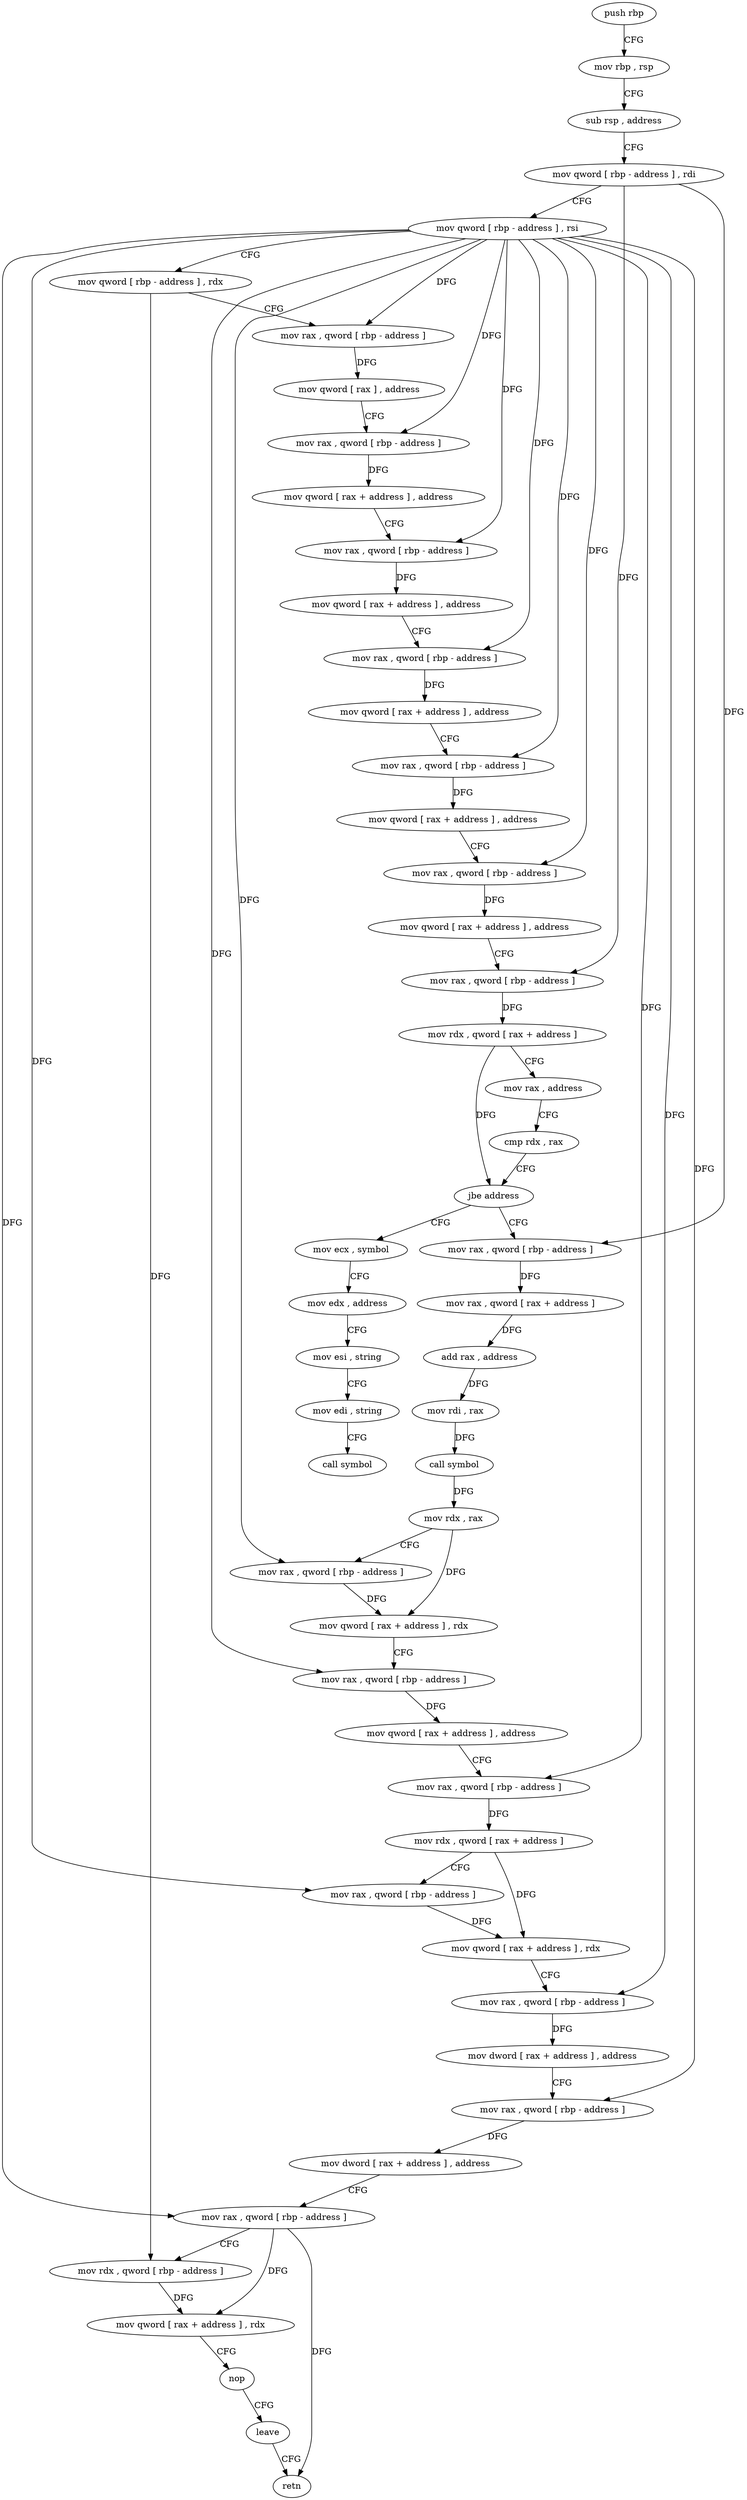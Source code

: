 digraph "func" {
"4278531" [label = "push rbp" ]
"4278532" [label = "mov rbp , rsp" ]
"4278535" [label = "sub rsp , address" ]
"4278539" [label = "mov qword [ rbp - address ] , rdi" ]
"4278543" [label = "mov qword [ rbp - address ] , rsi" ]
"4278547" [label = "mov qword [ rbp - address ] , rdx" ]
"4278551" [label = "mov rax , qword [ rbp - address ]" ]
"4278555" [label = "mov qword [ rax ] , address" ]
"4278562" [label = "mov rax , qword [ rbp - address ]" ]
"4278566" [label = "mov qword [ rax + address ] , address" ]
"4278574" [label = "mov rax , qword [ rbp - address ]" ]
"4278578" [label = "mov qword [ rax + address ] , address" ]
"4278586" [label = "mov rax , qword [ rbp - address ]" ]
"4278590" [label = "mov qword [ rax + address ] , address" ]
"4278598" [label = "mov rax , qword [ rbp - address ]" ]
"4278602" [label = "mov qword [ rax + address ] , address" ]
"4278610" [label = "mov rax , qword [ rbp - address ]" ]
"4278614" [label = "mov qword [ rax + address ] , address" ]
"4278622" [label = "mov rax , qword [ rbp - address ]" ]
"4278626" [label = "mov rdx , qword [ rax + address ]" ]
"4278630" [label = "mov rax , address" ]
"4278640" [label = "cmp rdx , rax" ]
"4278643" [label = "jbe address" ]
"4278670" [label = "mov rax , qword [ rbp - address ]" ]
"4278645" [label = "mov ecx , symbol" ]
"4278674" [label = "mov rax , qword [ rax + address ]" ]
"4278678" [label = "add rax , address" ]
"4278682" [label = "mov rdi , rax" ]
"4278685" [label = "call symbol" ]
"4278690" [label = "mov rdx , rax" ]
"4278693" [label = "mov rax , qword [ rbp - address ]" ]
"4278697" [label = "mov qword [ rax + address ] , rdx" ]
"4278701" [label = "mov rax , qword [ rbp - address ]" ]
"4278705" [label = "mov qword [ rax + address ] , address" ]
"4278713" [label = "mov rax , qword [ rbp - address ]" ]
"4278717" [label = "mov rdx , qword [ rax + address ]" ]
"4278721" [label = "mov rax , qword [ rbp - address ]" ]
"4278725" [label = "mov qword [ rax + address ] , rdx" ]
"4278729" [label = "mov rax , qword [ rbp - address ]" ]
"4278733" [label = "mov dword [ rax + address ] , address" ]
"4278740" [label = "mov rax , qword [ rbp - address ]" ]
"4278744" [label = "mov dword [ rax + address ] , address" ]
"4278751" [label = "mov rax , qword [ rbp - address ]" ]
"4278755" [label = "mov rdx , qword [ rbp - address ]" ]
"4278759" [label = "mov qword [ rax + address ] , rdx" ]
"4278763" [label = "nop" ]
"4278764" [label = "leave" ]
"4278765" [label = "retn" ]
"4278650" [label = "mov edx , address" ]
"4278655" [label = "mov esi , string" ]
"4278660" [label = "mov edi , string" ]
"4278665" [label = "call symbol" ]
"4278531" -> "4278532" [ label = "CFG" ]
"4278532" -> "4278535" [ label = "CFG" ]
"4278535" -> "4278539" [ label = "CFG" ]
"4278539" -> "4278543" [ label = "CFG" ]
"4278539" -> "4278622" [ label = "DFG" ]
"4278539" -> "4278670" [ label = "DFG" ]
"4278543" -> "4278547" [ label = "CFG" ]
"4278543" -> "4278551" [ label = "DFG" ]
"4278543" -> "4278562" [ label = "DFG" ]
"4278543" -> "4278574" [ label = "DFG" ]
"4278543" -> "4278586" [ label = "DFG" ]
"4278543" -> "4278598" [ label = "DFG" ]
"4278543" -> "4278610" [ label = "DFG" ]
"4278543" -> "4278693" [ label = "DFG" ]
"4278543" -> "4278701" [ label = "DFG" ]
"4278543" -> "4278713" [ label = "DFG" ]
"4278543" -> "4278721" [ label = "DFG" ]
"4278543" -> "4278729" [ label = "DFG" ]
"4278543" -> "4278740" [ label = "DFG" ]
"4278543" -> "4278751" [ label = "DFG" ]
"4278547" -> "4278551" [ label = "CFG" ]
"4278547" -> "4278755" [ label = "DFG" ]
"4278551" -> "4278555" [ label = "DFG" ]
"4278555" -> "4278562" [ label = "CFG" ]
"4278562" -> "4278566" [ label = "DFG" ]
"4278566" -> "4278574" [ label = "CFG" ]
"4278574" -> "4278578" [ label = "DFG" ]
"4278578" -> "4278586" [ label = "CFG" ]
"4278586" -> "4278590" [ label = "DFG" ]
"4278590" -> "4278598" [ label = "CFG" ]
"4278598" -> "4278602" [ label = "DFG" ]
"4278602" -> "4278610" [ label = "CFG" ]
"4278610" -> "4278614" [ label = "DFG" ]
"4278614" -> "4278622" [ label = "CFG" ]
"4278622" -> "4278626" [ label = "DFG" ]
"4278626" -> "4278630" [ label = "CFG" ]
"4278626" -> "4278643" [ label = "DFG" ]
"4278630" -> "4278640" [ label = "CFG" ]
"4278640" -> "4278643" [ label = "CFG" ]
"4278643" -> "4278670" [ label = "CFG" ]
"4278643" -> "4278645" [ label = "CFG" ]
"4278670" -> "4278674" [ label = "DFG" ]
"4278645" -> "4278650" [ label = "CFG" ]
"4278674" -> "4278678" [ label = "DFG" ]
"4278678" -> "4278682" [ label = "DFG" ]
"4278682" -> "4278685" [ label = "DFG" ]
"4278685" -> "4278690" [ label = "DFG" ]
"4278690" -> "4278693" [ label = "CFG" ]
"4278690" -> "4278697" [ label = "DFG" ]
"4278693" -> "4278697" [ label = "DFG" ]
"4278697" -> "4278701" [ label = "CFG" ]
"4278701" -> "4278705" [ label = "DFG" ]
"4278705" -> "4278713" [ label = "CFG" ]
"4278713" -> "4278717" [ label = "DFG" ]
"4278717" -> "4278721" [ label = "CFG" ]
"4278717" -> "4278725" [ label = "DFG" ]
"4278721" -> "4278725" [ label = "DFG" ]
"4278725" -> "4278729" [ label = "CFG" ]
"4278729" -> "4278733" [ label = "DFG" ]
"4278733" -> "4278740" [ label = "CFG" ]
"4278740" -> "4278744" [ label = "DFG" ]
"4278744" -> "4278751" [ label = "CFG" ]
"4278751" -> "4278755" [ label = "CFG" ]
"4278751" -> "4278759" [ label = "DFG" ]
"4278751" -> "4278765" [ label = "DFG" ]
"4278755" -> "4278759" [ label = "DFG" ]
"4278759" -> "4278763" [ label = "CFG" ]
"4278763" -> "4278764" [ label = "CFG" ]
"4278764" -> "4278765" [ label = "CFG" ]
"4278650" -> "4278655" [ label = "CFG" ]
"4278655" -> "4278660" [ label = "CFG" ]
"4278660" -> "4278665" [ label = "CFG" ]
}
